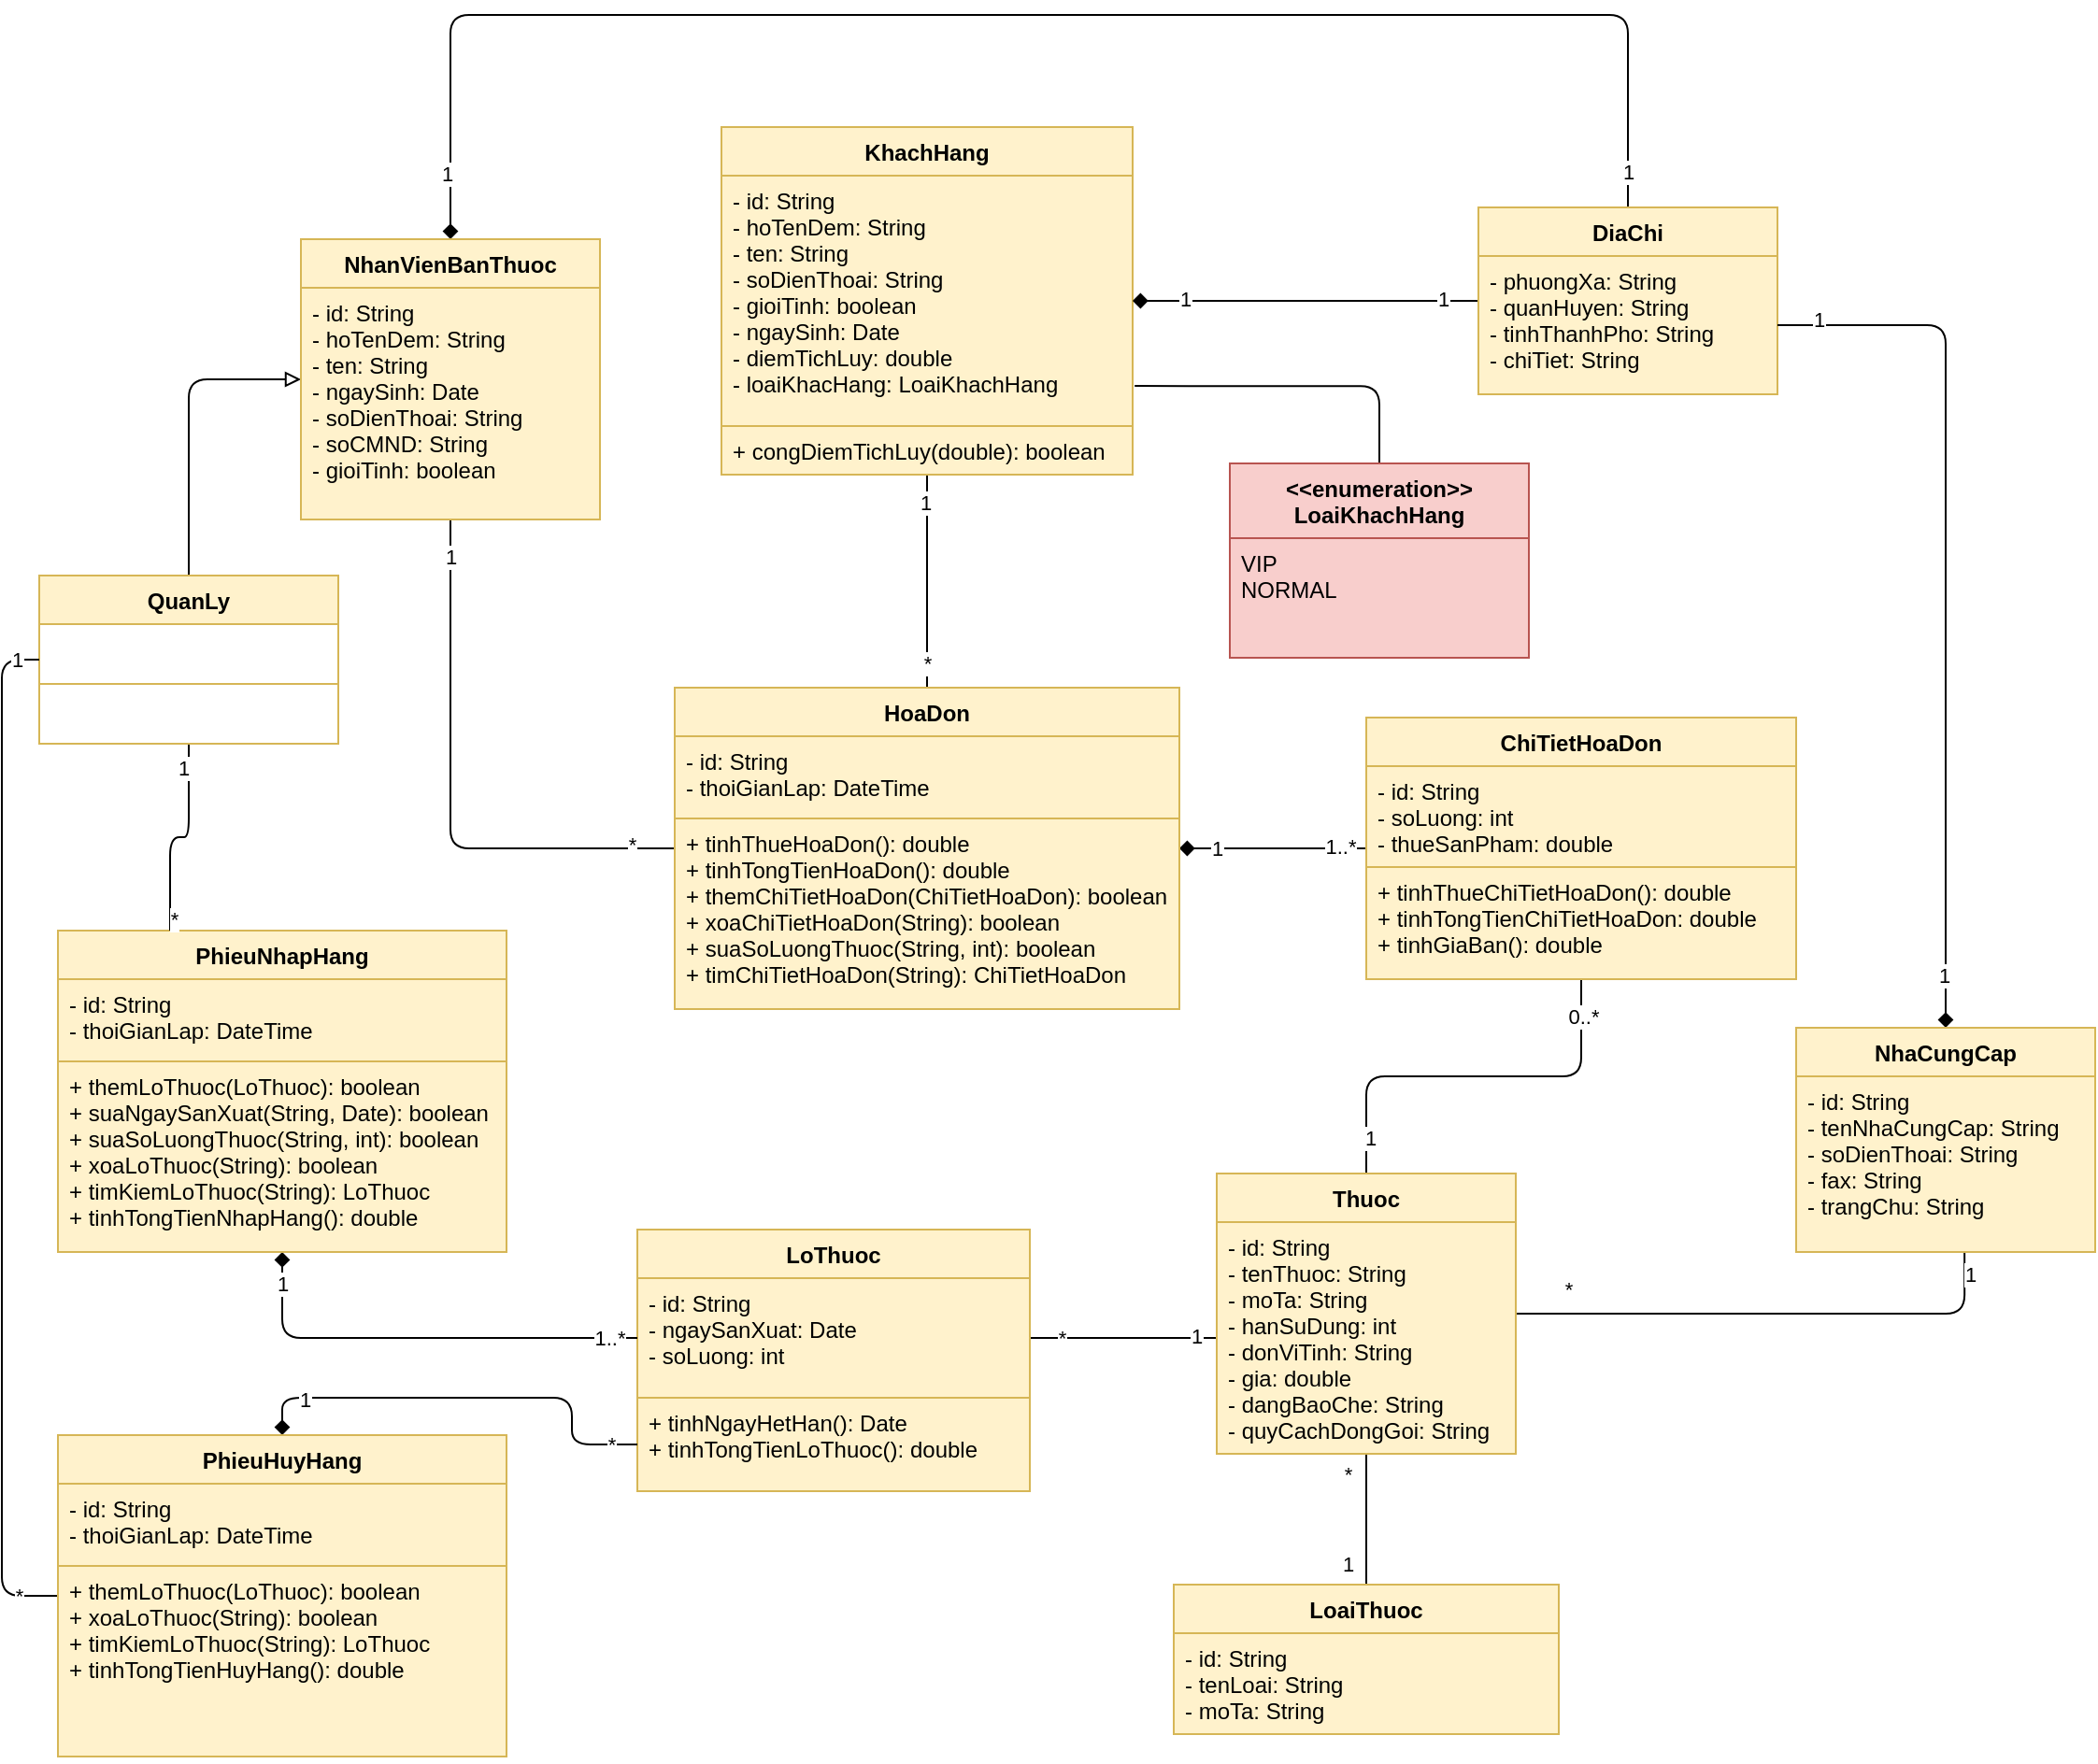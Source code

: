 <mxfile version="13.7.9" type="github">
  <diagram id="xbHlsaspy-tRRXHcZnnt" name="Page-1">
    <mxGraphModel dx="2370" dy="1185" grid="1" gridSize="10" guides="1" tooltips="1" connect="1" arrows="1" fold="1" page="1" pageScale="1" pageWidth="827" pageHeight="1169" math="0" shadow="0">
      <root>
        <mxCell id="0" />
        <mxCell id="1" parent="0" />
        <mxCell id="uFQ6r2l2X1fp7kDDctbu-47" style="edgeStyle=orthogonalEdgeStyle;rounded=1;orthogonalLoop=1;jettySize=auto;html=1;exitX=0.5;exitY=0;exitDx=0;exitDy=0;entryX=0.5;entryY=1;entryDx=0;entryDy=0;endArrow=none;endFill=0;" parent="1" source="uFQ6r2l2X1fp7kDDctbu-43" target="uFQ6r2l2X1fp7kDDctbu-35" edge="1">
          <mxGeometry relative="1" as="geometry" />
        </mxCell>
        <mxCell id="uFQ6r2l2X1fp7kDDctbu-48" value="*" style="edgeLabel;html=1;align=center;verticalAlign=middle;resizable=0;points=[];" parent="uFQ6r2l2X1fp7kDDctbu-47" vertex="1" connectable="0">
          <mxGeometry x="0.767" relative="1" as="geometry">
            <mxPoint x="-10" y="3" as="offset" />
          </mxGeometry>
        </mxCell>
        <mxCell id="uFQ6r2l2X1fp7kDDctbu-49" value="1" style="edgeLabel;html=1;align=center;verticalAlign=middle;resizable=0;points=[];" parent="uFQ6r2l2X1fp7kDDctbu-47" vertex="1" connectable="0">
          <mxGeometry x="-0.678" y="1" relative="1" as="geometry">
            <mxPoint x="-9" as="offset" />
          </mxGeometry>
        </mxCell>
        <mxCell id="uFQ6r2l2X1fp7kDDctbu-54" style="edgeStyle=orthogonalEdgeStyle;rounded=1;orthogonalLoop=1;jettySize=auto;html=1;entryX=1;entryY=0.5;entryDx=0;entryDy=0;endArrow=none;endFill=0;exitX=0.563;exitY=0.998;exitDx=0;exitDy=0;exitPerimeter=0;" parent="1" source="uFQ6r2l2X1fp7kDDctbu-51" target="uFQ6r2l2X1fp7kDDctbu-35" edge="1">
          <mxGeometry relative="1" as="geometry">
            <mxPoint x="640" y="727" as="sourcePoint" />
          </mxGeometry>
        </mxCell>
        <mxCell id="uFQ6r2l2X1fp7kDDctbu-55" value="*" style="edgeLabel;html=1;align=center;verticalAlign=middle;resizable=0;points=[];" parent="uFQ6r2l2X1fp7kDDctbu-54" vertex="1" connectable="0">
          <mxGeometry x="0.795" relative="1" as="geometry">
            <mxPoint y="-13.12" as="offset" />
          </mxGeometry>
        </mxCell>
        <mxCell id="uFQ6r2l2X1fp7kDDctbu-56" value="1" style="edgeLabel;html=1;align=center;verticalAlign=middle;resizable=0;points=[];" parent="uFQ6r2l2X1fp7kDDctbu-54" vertex="1" connectable="0">
          <mxGeometry x="-0.862" relative="1" as="geometry">
            <mxPoint x="2.5" y="-7.15" as="offset" />
          </mxGeometry>
        </mxCell>
        <mxCell id="uFQ6r2l2X1fp7kDDctbu-72" style="edgeStyle=orthogonalEdgeStyle;rounded=1;orthogonalLoop=1;jettySize=auto;html=1;exitX=1;exitY=0.5;exitDx=0;exitDy=0;endArrow=none;endFill=0;entryX=0;entryY=0.5;entryDx=0;entryDy=0;" parent="1" source="uFQ6r2l2X1fp7kDDctbu-66" target="uFQ6r2l2X1fp7kDDctbu-36" edge="1">
          <mxGeometry relative="1" as="geometry">
            <mxPoint x="630" y="790" as="targetPoint" />
          </mxGeometry>
        </mxCell>
        <mxCell id="uFQ6r2l2X1fp7kDDctbu-73" value="1" style="edgeLabel;html=1;align=center;verticalAlign=middle;resizable=0;points=[];" parent="uFQ6r2l2X1fp7kDDctbu-72" vertex="1" connectable="0">
          <mxGeometry x="0.771" y="1" relative="1" as="geometry">
            <mxPoint as="offset" />
          </mxGeometry>
        </mxCell>
        <mxCell id="uFQ6r2l2X1fp7kDDctbu-74" value="*" style="edgeLabel;html=1;align=center;verticalAlign=middle;resizable=0;points=[];" parent="uFQ6r2l2X1fp7kDDctbu-72" vertex="1" connectable="0">
          <mxGeometry x="-0.669" relative="1" as="geometry">
            <mxPoint as="offset" />
          </mxGeometry>
        </mxCell>
        <mxCell id="uFQ6r2l2X1fp7kDDctbu-105" style="edgeStyle=orthogonalEdgeStyle;rounded=1;orthogonalLoop=1;jettySize=auto;html=1;exitX=0.5;exitY=1;exitDx=0;exitDy=0;entryX=0;entryY=0.5;entryDx=0;entryDy=0;endArrow=none;endFill=0;" parent="1" source="uFQ6r2l2X1fp7kDDctbu-1" target="uFQ6r2l2X1fp7kDDctbu-75" edge="1">
          <mxGeometry relative="1" as="geometry" />
        </mxCell>
        <mxCell id="uFQ6r2l2X1fp7kDDctbu-106" value="1" style="edgeLabel;html=1;align=center;verticalAlign=middle;resizable=0;points=[];" parent="uFQ6r2l2X1fp7kDDctbu-105" vertex="1" connectable="0">
          <mxGeometry x="-0.869" relative="1" as="geometry">
            <mxPoint as="offset" />
          </mxGeometry>
        </mxCell>
        <mxCell id="uFQ6r2l2X1fp7kDDctbu-107" value="*" style="edgeLabel;html=1;align=center;verticalAlign=middle;resizable=0;points=[];" parent="uFQ6r2l2X1fp7kDDctbu-105" vertex="1" connectable="0">
          <mxGeometry x="0.841" y="2" relative="1" as="geometry">
            <mxPoint as="offset" />
          </mxGeometry>
        </mxCell>
        <mxCell id="Kib4g__WSlIBuVMHNUDg-2" style="edgeStyle=orthogonalEdgeStyle;rounded=1;orthogonalLoop=1;jettySize=auto;html=1;exitX=0.5;exitY=0;exitDx=0;exitDy=0;entryX=0.5;entryY=0;entryDx=0;entryDy=0;endArrow=none;endFill=0;startArrow=diamond;startFill=1;" edge="1" parent="1" source="uFQ6r2l2X1fp7kDDctbu-1" target="uFQ6r2l2X1fp7kDDctbu-61">
          <mxGeometry relative="1" as="geometry">
            <Array as="points">
              <mxPoint x="250" y="60" />
              <mxPoint x="880" y="60" />
            </Array>
          </mxGeometry>
        </mxCell>
        <mxCell id="Kib4g__WSlIBuVMHNUDg-5" value="1" style="edgeLabel;html=1;align=center;verticalAlign=middle;resizable=0;points=[];" vertex="1" connectable="0" parent="Kib4g__WSlIBuVMHNUDg-2">
          <mxGeometry x="-0.917" y="2" relative="1" as="geometry">
            <mxPoint as="offset" />
          </mxGeometry>
        </mxCell>
        <mxCell id="Kib4g__WSlIBuVMHNUDg-6" value="1" style="edgeLabel;html=1;align=center;verticalAlign=middle;resizable=0;points=[];" vertex="1" connectable="0" parent="Kib4g__WSlIBuVMHNUDg-2">
          <mxGeometry x="0.954" relative="1" as="geometry">
            <mxPoint as="offset" />
          </mxGeometry>
        </mxCell>
        <mxCell id="Kib4g__WSlIBuVMHNUDg-23" style="edgeStyle=orthogonalEdgeStyle;rounded=1;orthogonalLoop=1;jettySize=auto;html=1;exitX=0;exitY=0.5;exitDx=0;exitDy=0;entryX=0.5;entryY=0;entryDx=0;entryDy=0;startArrow=block;startFill=0;endArrow=none;endFill=0;" edge="1" parent="1" source="uFQ6r2l2X1fp7kDDctbu-1" target="Kib4g__WSlIBuVMHNUDg-18">
          <mxGeometry relative="1" as="geometry" />
        </mxCell>
        <mxCell id="uFQ6r2l2X1fp7kDDctbu-1" value="NhanVienBanThuoc" style="swimlane;fontStyle=1;align=center;verticalAlign=top;childLayout=stackLayout;horizontal=1;startSize=26;horizontalStack=0;resizeParent=1;resizeParentMax=0;resizeLast=0;collapsible=1;marginBottom=0;fillColor=#fff2cc;strokeColor=#d6b656;" parent="1" vertex="1">
          <mxGeometry x="170" y="180" width="160" height="150" as="geometry" />
        </mxCell>
        <mxCell id="uFQ6r2l2X1fp7kDDctbu-2" value="- id: String&#xa;- hoTenDem: String&#xa;- ten: String&#xa;- ngaySinh: Date&#xa;- soDienThoai: String&#xa;- soCMND: String&#xa;- gioiTinh: boolean" style="text;strokeColor=#d6b656;fillColor=#fff2cc;align=left;verticalAlign=top;spacingLeft=4;spacingRight=4;overflow=hidden;rotatable=0;points=[[0,0.5],[1,0.5]];portConstraint=eastwest;" parent="uFQ6r2l2X1fp7kDDctbu-1" vertex="1">
          <mxGeometry y="26" width="160" height="124" as="geometry" />
        </mxCell>
        <mxCell id="uFQ6r2l2X1fp7kDDctbu-104" style="edgeStyle=orthogonalEdgeStyle;rounded=1;orthogonalLoop=1;jettySize=auto;html=1;exitX=0.5;exitY=1;exitDx=0;exitDy=0;endArrow=none;endFill=0;" parent="1" source="uFQ6r2l2X1fp7kDDctbu-92" target="uFQ6r2l2X1fp7kDDctbu-75" edge="1">
          <mxGeometry relative="1" as="geometry" />
        </mxCell>
        <mxCell id="uFQ6r2l2X1fp7kDDctbu-108" value="1" style="edgeLabel;html=1;align=center;verticalAlign=middle;resizable=0;points=[];" parent="uFQ6r2l2X1fp7kDDctbu-104" vertex="1" connectable="0">
          <mxGeometry x="-0.747" y="-1" relative="1" as="geometry">
            <mxPoint as="offset" />
          </mxGeometry>
        </mxCell>
        <mxCell id="uFQ6r2l2X1fp7kDDctbu-109" value="*" style="edgeLabel;html=1;align=center;verticalAlign=middle;resizable=0;points=[];" parent="uFQ6r2l2X1fp7kDDctbu-104" vertex="1" connectable="0">
          <mxGeometry x="0.765" relative="1" as="geometry">
            <mxPoint as="offset" />
          </mxGeometry>
        </mxCell>
        <mxCell id="uFQ6r2l2X1fp7kDDctbu-92" value="KhachHang" style="swimlane;fontStyle=1;align=center;verticalAlign=top;childLayout=stackLayout;horizontal=1;startSize=26;horizontalStack=0;resizeParent=1;resizeParentMax=0;resizeLast=0;collapsible=1;marginBottom=0;fillColor=#fff2cc;strokeColor=#d6b656;" parent="1" vertex="1">
          <mxGeometry x="395" y="120" width="220" height="186" as="geometry" />
        </mxCell>
        <mxCell id="uFQ6r2l2X1fp7kDDctbu-93" value="- id: String&#xa;- hoTenDem: String&#xa;- ten: String&#xa;- soDienThoai: String&#xa;- gioiTinh: boolean&#xa;- ngaySinh: Date&#xa;- diemTichLuy: double&#xa;- loaiKhacHang: LoaiKhachHang" style="text;strokeColor=#d6b656;fillColor=#fff2cc;align=left;verticalAlign=top;spacingLeft=4;spacingRight=4;overflow=hidden;rotatable=0;points=[[0,0.5],[1,0.5]];portConstraint=eastwest;" parent="uFQ6r2l2X1fp7kDDctbu-92" vertex="1">
          <mxGeometry y="26" width="220" height="134" as="geometry" />
        </mxCell>
        <mxCell id="uFQ6r2l2X1fp7kDDctbu-95" value="+ congDiemTichLuy(double): boolean" style="text;strokeColor=#d6b656;fillColor=#fff2cc;align=left;verticalAlign=top;spacingLeft=4;spacingRight=4;overflow=hidden;rotatable=0;points=[[0,0.5],[1,0.5]];portConstraint=eastwest;" parent="uFQ6r2l2X1fp7kDDctbu-92" vertex="1">
          <mxGeometry y="160" width="220" height="26" as="geometry" />
        </mxCell>
        <mxCell id="Kib4g__WSlIBuVMHNUDg-1" style="edgeStyle=orthogonalEdgeStyle;rounded=1;orthogonalLoop=1;jettySize=auto;html=1;exitX=0;exitY=0.5;exitDx=0;exitDy=0;entryX=1;entryY=0.5;entryDx=0;entryDy=0;endArrow=diamond;endFill=1;startArrow=none;startFill=0;" edge="1" parent="1" source="uFQ6r2l2X1fp7kDDctbu-61" target="uFQ6r2l2X1fp7kDDctbu-93">
          <mxGeometry relative="1" as="geometry" />
        </mxCell>
        <mxCell id="Kib4g__WSlIBuVMHNUDg-7" value="1" style="edgeLabel;html=1;align=center;verticalAlign=middle;resizable=0;points=[];" vertex="1" connectable="0" parent="Kib4g__WSlIBuVMHNUDg-1">
          <mxGeometry x="0.703" y="-1" relative="1" as="geometry">
            <mxPoint as="offset" />
          </mxGeometry>
        </mxCell>
        <mxCell id="Kib4g__WSlIBuVMHNUDg-8" value="1" style="edgeLabel;html=1;align=center;verticalAlign=middle;resizable=0;points=[];" vertex="1" connectable="0" parent="Kib4g__WSlIBuVMHNUDg-1">
          <mxGeometry x="-0.795" y="-1" relative="1" as="geometry">
            <mxPoint as="offset" />
          </mxGeometry>
        </mxCell>
        <mxCell id="uFQ6r2l2X1fp7kDDctbu-61" value="DiaChi" style="swimlane;fontStyle=1;align=center;verticalAlign=top;childLayout=stackLayout;horizontal=1;startSize=26;horizontalStack=0;resizeParent=1;resizeParentMax=0;resizeLast=0;collapsible=1;marginBottom=0;fillColor=#fff2cc;strokeColor=#d6b656;" parent="1" vertex="1">
          <mxGeometry x="800" y="163" width="160" height="100" as="geometry" />
        </mxCell>
        <mxCell id="uFQ6r2l2X1fp7kDDctbu-62" value="- phuongXa: String&#xa;- quanHuyen: String&#xa;- tinhThanhPho: String&#xa;- chiTiet: String" style="text;strokeColor=#d6b656;fillColor=#fff2cc;align=left;verticalAlign=top;spacingLeft=4;spacingRight=4;overflow=hidden;rotatable=0;points=[[0,0.5],[1,0.5]];portConstraint=eastwest;" parent="uFQ6r2l2X1fp7kDDctbu-61" vertex="1">
          <mxGeometry y="26" width="160" height="74" as="geometry" />
        </mxCell>
        <mxCell id="uFQ6r2l2X1fp7kDDctbu-83" style="edgeStyle=orthogonalEdgeStyle;rounded=1;orthogonalLoop=1;jettySize=auto;html=1;exitX=0;exitY=0.5;exitDx=0;exitDy=0;endArrow=diamond;endFill=1;" parent="1" source="uFQ6r2l2X1fp7kDDctbu-79" target="uFQ6r2l2X1fp7kDDctbu-75" edge="1">
          <mxGeometry relative="1" as="geometry" />
        </mxCell>
        <mxCell id="uFQ6r2l2X1fp7kDDctbu-84" value="1" style="edgeLabel;html=1;align=center;verticalAlign=middle;resizable=0;points=[];" parent="uFQ6r2l2X1fp7kDDctbu-83" vertex="1" connectable="0">
          <mxGeometry x="0.61" relative="1" as="geometry">
            <mxPoint as="offset" />
          </mxGeometry>
        </mxCell>
        <mxCell id="uFQ6r2l2X1fp7kDDctbu-85" value="1..*" style="edgeLabel;html=1;align=center;verticalAlign=middle;resizable=0;points=[];" parent="uFQ6r2l2X1fp7kDDctbu-83" vertex="1" connectable="0">
          <mxGeometry x="-0.718" y="-1" relative="1" as="geometry">
            <mxPoint as="offset" />
          </mxGeometry>
        </mxCell>
        <mxCell id="uFQ6r2l2X1fp7kDDctbu-75" value="HoaDon" style="swimlane;fontStyle=1;align=center;verticalAlign=top;childLayout=stackLayout;horizontal=1;startSize=26;horizontalStack=0;resizeParent=1;resizeParentMax=0;resizeLast=0;collapsible=1;marginBottom=0;fillColor=#fff2cc;strokeColor=#d6b656;" parent="1" vertex="1">
          <mxGeometry x="370" y="420" width="270" height="172" as="geometry" />
        </mxCell>
        <mxCell id="uFQ6r2l2X1fp7kDDctbu-76" value="- id: String&#xa;- thoiGianLap: DateTime" style="text;strokeColor=#d6b656;fillColor=#fff2cc;align=left;verticalAlign=top;spacingLeft=4;spacingRight=4;overflow=hidden;rotatable=0;points=[[0,0.5],[1,0.5]];portConstraint=eastwest;" parent="uFQ6r2l2X1fp7kDDctbu-75" vertex="1">
          <mxGeometry y="26" width="270" height="44" as="geometry" />
        </mxCell>
        <mxCell id="uFQ6r2l2X1fp7kDDctbu-78" value="+ tinhThueHoaDon(): double&#xa;+ tinhTongTienHoaDon(): double&#xa;+ themChiTietHoaDon(ChiTietHoaDon): boolean&#xa;+ xoaChiTietHoaDon(String): boolean&#xa;+ suaSoLuongThuoc(String, int): boolean&#xa;+ timChiTietHoaDon(String): ChiTietHoaDon" style="text;strokeColor=#d6b656;fillColor=#fff2cc;align=left;verticalAlign=top;spacingLeft=4;spacingRight=4;overflow=hidden;rotatable=0;points=[[0,0.5],[1,0.5]];portConstraint=eastwest;" parent="uFQ6r2l2X1fp7kDDctbu-75" vertex="1">
          <mxGeometry y="70" width="270" height="102" as="geometry" />
        </mxCell>
        <mxCell id="uFQ6r2l2X1fp7kDDctbu-89" style="edgeStyle=orthogonalEdgeStyle;rounded=1;orthogonalLoop=1;jettySize=auto;html=1;exitX=0.5;exitY=1;exitDx=0;exitDy=0;entryX=0.5;entryY=0;entryDx=0;entryDy=0;endArrow=none;endFill=0;" parent="1" source="uFQ6r2l2X1fp7kDDctbu-79" target="uFQ6r2l2X1fp7kDDctbu-35" edge="1">
          <mxGeometry relative="1" as="geometry" />
        </mxCell>
        <mxCell id="uFQ6r2l2X1fp7kDDctbu-90" value="0..*" style="edgeLabel;html=1;align=center;verticalAlign=middle;resizable=0;points=[];" parent="uFQ6r2l2X1fp7kDDctbu-89" vertex="1" connectable="0">
          <mxGeometry x="-0.821" y="1" relative="1" as="geometry">
            <mxPoint as="offset" />
          </mxGeometry>
        </mxCell>
        <mxCell id="uFQ6r2l2X1fp7kDDctbu-91" value="1" style="edgeLabel;html=1;align=center;verticalAlign=middle;resizable=0;points=[];" parent="uFQ6r2l2X1fp7kDDctbu-89" vertex="1" connectable="0">
          <mxGeometry x="0.821" y="2" relative="1" as="geometry">
            <mxPoint as="offset" />
          </mxGeometry>
        </mxCell>
        <mxCell id="Kib4g__WSlIBuVMHNUDg-3" style="edgeStyle=orthogonalEdgeStyle;rounded=1;orthogonalLoop=1;jettySize=auto;html=1;exitX=1;exitY=0.5;exitDx=0;exitDy=0;entryX=0.5;entryY=0;entryDx=0;entryDy=0;endArrow=diamond;endFill=1;startArrow=none;startFill=0;" edge="1" parent="1" source="uFQ6r2l2X1fp7kDDctbu-62" target="uFQ6r2l2X1fp7kDDctbu-50">
          <mxGeometry relative="1" as="geometry" />
        </mxCell>
        <mxCell id="Kib4g__WSlIBuVMHNUDg-9" value="1" style="edgeLabel;html=1;align=center;verticalAlign=middle;resizable=0;points=[];" vertex="1" connectable="0" parent="Kib4g__WSlIBuVMHNUDg-3">
          <mxGeometry x="-0.907" y="3" relative="1" as="geometry">
            <mxPoint as="offset" />
          </mxGeometry>
        </mxCell>
        <mxCell id="Kib4g__WSlIBuVMHNUDg-10" value="1" style="edgeLabel;html=1;align=center;verticalAlign=middle;resizable=0;points=[];" vertex="1" connectable="0" parent="Kib4g__WSlIBuVMHNUDg-3">
          <mxGeometry x="0.878" y="-1" relative="1" as="geometry">
            <mxPoint as="offset" />
          </mxGeometry>
        </mxCell>
        <mxCell id="Kib4g__WSlIBuVMHNUDg-4" style="edgeStyle=orthogonalEdgeStyle;rounded=1;orthogonalLoop=1;jettySize=auto;html=1;exitX=0.5;exitY=0;exitDx=0;exitDy=0;entryX=1.005;entryY=0.84;entryDx=0;entryDy=0;entryPerimeter=0;endArrow=none;endFill=0;" edge="1" parent="1" source="uFQ6r2l2X1fp7kDDctbu-100" target="uFQ6r2l2X1fp7kDDctbu-93">
          <mxGeometry relative="1" as="geometry" />
        </mxCell>
        <mxCell id="uFQ6r2l2X1fp7kDDctbu-100" value="&lt;&lt;enumeration&gt;&gt;&#xa;LoaiKhachHang" style="swimlane;fontStyle=1;align=center;verticalAlign=top;childLayout=stackLayout;horizontal=1;startSize=40;horizontalStack=0;resizeParent=1;resizeParentMax=0;resizeLast=0;collapsible=1;marginBottom=0;fillColor=#f8cecc;strokeColor=#b85450;" parent="1" vertex="1">
          <mxGeometry x="667" y="300" width="160" height="104" as="geometry" />
        </mxCell>
        <mxCell id="uFQ6r2l2X1fp7kDDctbu-101" value="VIP&#xa;NORMAL" style="text;strokeColor=#b85450;fillColor=#f8cecc;align=left;verticalAlign=top;spacingLeft=4;spacingRight=4;overflow=hidden;rotatable=0;points=[[0,0.5],[1,0.5]];portConstraint=eastwest;" parent="uFQ6r2l2X1fp7kDDctbu-100" vertex="1">
          <mxGeometry y="40" width="160" height="64" as="geometry" />
        </mxCell>
        <mxCell id="uFQ6r2l2X1fp7kDDctbu-65" value="LoThuoc" style="swimlane;fontStyle=1;align=center;verticalAlign=top;childLayout=stackLayout;horizontal=1;startSize=26;horizontalStack=0;resizeParent=1;resizeParentMax=0;resizeLast=0;collapsible=1;marginBottom=0;fillColor=#fff2cc;strokeColor=#d6b656;" parent="1" vertex="1">
          <mxGeometry x="350" y="710" width="210" height="140" as="geometry" />
        </mxCell>
        <mxCell id="uFQ6r2l2X1fp7kDDctbu-66" value="- id: String&#xa;- ngaySanXuat: Date&#xa;- soLuong: int" style="text;strokeColor=#d6b656;fillColor=#fff2cc;align=left;verticalAlign=top;spacingLeft=4;spacingRight=4;overflow=hidden;rotatable=0;points=[[0,0.5],[1,0.5]];portConstraint=eastwest;" parent="uFQ6r2l2X1fp7kDDctbu-65" vertex="1">
          <mxGeometry y="26" width="210" height="64" as="geometry" />
        </mxCell>
        <mxCell id="uFQ6r2l2X1fp7kDDctbu-68" value="+ tinhNgayHetHan(): Date&#xa;+ tinhTongTienLoThuoc(): double" style="text;strokeColor=#d6b656;fillColor=#fff2cc;align=left;verticalAlign=top;spacingLeft=4;spacingRight=4;overflow=hidden;rotatable=0;points=[[0,0.5],[1,0.5]];portConstraint=eastwest;" parent="uFQ6r2l2X1fp7kDDctbu-65" vertex="1">
          <mxGeometry y="90" width="210" height="50" as="geometry" />
        </mxCell>
        <mxCell id="Kib4g__WSlIBuVMHNUDg-15" style="edgeStyle=orthogonalEdgeStyle;rounded=1;orthogonalLoop=1;jettySize=auto;html=1;exitX=0.5;exitY=1;exitDx=0;exitDy=0;entryX=0;entryY=0.5;entryDx=0;entryDy=0;startArrow=diamond;startFill=1;endArrow=none;endFill=0;" edge="1" parent="1" source="Kib4g__WSlIBuVMHNUDg-11" target="uFQ6r2l2X1fp7kDDctbu-66">
          <mxGeometry relative="1" as="geometry" />
        </mxCell>
        <mxCell id="Kib4g__WSlIBuVMHNUDg-16" value="1" style="edgeLabel;html=1;align=center;verticalAlign=middle;resizable=0;points=[];" vertex="1" connectable="0" parent="Kib4g__WSlIBuVMHNUDg-15">
          <mxGeometry x="-0.86" relative="1" as="geometry">
            <mxPoint as="offset" />
          </mxGeometry>
        </mxCell>
        <mxCell id="Kib4g__WSlIBuVMHNUDg-17" value="1..*" style="edgeLabel;html=1;align=center;verticalAlign=middle;resizable=0;points=[];" vertex="1" connectable="0" parent="Kib4g__WSlIBuVMHNUDg-15">
          <mxGeometry x="0.874" relative="1" as="geometry">
            <mxPoint as="offset" />
          </mxGeometry>
        </mxCell>
        <mxCell id="Kib4g__WSlIBuVMHNUDg-11" value="PhieuNhapHang" style="swimlane;fontStyle=1;align=center;verticalAlign=top;childLayout=stackLayout;horizontal=1;startSize=26;horizontalStack=0;resizeParent=1;resizeParentMax=0;resizeLast=0;collapsible=1;marginBottom=0;fillColor=#fff2cc;strokeColor=#d6b656;" vertex="1" parent="1">
          <mxGeometry x="40" y="550" width="240" height="172" as="geometry" />
        </mxCell>
        <mxCell id="Kib4g__WSlIBuVMHNUDg-12" value="- id: String&#xa;- thoiGianLap: DateTime " style="text;strokeColor=#d6b656;fillColor=#fff2cc;align=left;verticalAlign=top;spacingLeft=4;spacingRight=4;overflow=hidden;rotatable=0;points=[[0,0.5],[1,0.5]];portConstraint=eastwest;" vertex="1" parent="Kib4g__WSlIBuVMHNUDg-11">
          <mxGeometry y="26" width="240" height="44" as="geometry" />
        </mxCell>
        <mxCell id="Kib4g__WSlIBuVMHNUDg-14" value="+ themLoThuoc(LoThuoc): boolean&#xa;+ suaNgaySanXuat(String, Date): boolean&#xa;+ suaSoLuongThuoc(String, int): boolean&#xa;+ xoaLoThuoc(String): boolean&#xa;+ timKiemLoThuoc(String): LoThuoc&#xa;+ tinhTongTienNhapHang(): double" style="text;strokeColor=#d6b656;fillColor=#fff2cc;align=left;verticalAlign=top;spacingLeft=4;spacingRight=4;overflow=hidden;rotatable=0;points=[[0,0.5],[1,0.5]];portConstraint=eastwest;" vertex="1" parent="Kib4g__WSlIBuVMHNUDg-11">
          <mxGeometry y="70" width="240" height="102" as="geometry" />
        </mxCell>
        <mxCell id="Kib4g__WSlIBuVMHNUDg-22" style="edgeStyle=orthogonalEdgeStyle;rounded=1;orthogonalLoop=1;jettySize=auto;html=1;exitX=0.25;exitY=0;exitDx=0;exitDy=0;entryX=0.5;entryY=1;entryDx=0;entryDy=0;startArrow=none;startFill=0;endArrow=none;endFill=0;" edge="1" parent="1" source="Kib4g__WSlIBuVMHNUDg-11" target="Kib4g__WSlIBuVMHNUDg-18">
          <mxGeometry relative="1" as="geometry" />
        </mxCell>
        <mxCell id="Kib4g__WSlIBuVMHNUDg-24" value="1" style="edgeLabel;html=1;align=center;verticalAlign=middle;resizable=0;points=[];" vertex="1" connectable="0" parent="Kib4g__WSlIBuVMHNUDg-22">
          <mxGeometry x="0.766" y="3" relative="1" as="geometry">
            <mxPoint as="offset" />
          </mxGeometry>
        </mxCell>
        <mxCell id="Kib4g__WSlIBuVMHNUDg-25" value="*" style="edgeLabel;html=1;align=center;verticalAlign=middle;resizable=0;points=[];" vertex="1" connectable="0" parent="Kib4g__WSlIBuVMHNUDg-22">
          <mxGeometry x="-0.881" y="-2" relative="1" as="geometry">
            <mxPoint as="offset" />
          </mxGeometry>
        </mxCell>
        <mxCell id="Kib4g__WSlIBuVMHNUDg-18" value="QuanLy" style="swimlane;fontStyle=1;align=center;verticalAlign=top;childLayout=stackLayout;horizontal=1;startSize=26;horizontalStack=0;resizeParent=1;resizeParentMax=0;resizeLast=0;collapsible=1;marginBottom=0;fillColor=#fff2cc;strokeColor=#d6b656;" vertex="1" parent="1">
          <mxGeometry x="30" y="360" width="160" height="90" as="geometry" />
        </mxCell>
        <mxCell id="Kib4g__WSlIBuVMHNUDg-20" value="" style="line;strokeWidth=1;fillColor=#fff2cc;align=left;verticalAlign=middle;spacingTop=-1;spacingLeft=3;spacingRight=3;rotatable=0;labelPosition=right;points=[];portConstraint=eastwest;strokeColor=#d6b656;" vertex="1" parent="Kib4g__WSlIBuVMHNUDg-18">
          <mxGeometry y="26" width="160" height="64" as="geometry" />
        </mxCell>
        <mxCell id="Kib4g__WSlIBuVMHNUDg-31" style="edgeStyle=orthogonalEdgeStyle;rounded=1;orthogonalLoop=1;jettySize=auto;html=1;exitX=0.5;exitY=0;exitDx=0;exitDy=0;entryX=0;entryY=0.5;entryDx=0;entryDy=0;startArrow=diamond;startFill=1;endArrow=none;endFill=0;" edge="1" parent="1" source="Kib4g__WSlIBuVMHNUDg-28" target="uFQ6r2l2X1fp7kDDctbu-68">
          <mxGeometry relative="1" as="geometry" />
        </mxCell>
        <mxCell id="Kib4g__WSlIBuVMHNUDg-32" value="1" style="edgeLabel;html=1;align=center;verticalAlign=middle;resizable=0;points=[];" vertex="1" connectable="0" parent="Kib4g__WSlIBuVMHNUDg-31">
          <mxGeometry x="-0.838" y="-12" relative="1" as="geometry">
            <mxPoint as="offset" />
          </mxGeometry>
        </mxCell>
        <mxCell id="Kib4g__WSlIBuVMHNUDg-33" value="*" style="edgeLabel;html=1;align=center;verticalAlign=middle;resizable=0;points=[];" vertex="1" connectable="0" parent="Kib4g__WSlIBuVMHNUDg-31">
          <mxGeometry x="0.881" relative="1" as="geometry">
            <mxPoint as="offset" />
          </mxGeometry>
        </mxCell>
        <mxCell id="Kib4g__WSlIBuVMHNUDg-34" style="edgeStyle=orthogonalEdgeStyle;rounded=1;orthogonalLoop=1;jettySize=auto;html=1;exitX=0;exitY=0.5;exitDx=0;exitDy=0;entryX=0;entryY=0.5;entryDx=0;entryDy=0;startArrow=none;startFill=0;endArrow=none;endFill=0;" edge="1" parent="1" source="Kib4g__WSlIBuVMHNUDg-28" target="Kib4g__WSlIBuVMHNUDg-18">
          <mxGeometry relative="1" as="geometry" />
        </mxCell>
        <mxCell id="Kib4g__WSlIBuVMHNUDg-35" value="*" style="edgeLabel;html=1;align=center;verticalAlign=middle;resizable=0;points=[];" vertex="1" connectable="0" parent="Kib4g__WSlIBuVMHNUDg-34">
          <mxGeometry x="-0.924" relative="1" as="geometry">
            <mxPoint as="offset" />
          </mxGeometry>
        </mxCell>
        <mxCell id="Kib4g__WSlIBuVMHNUDg-36" value="1" style="edgeLabel;html=1;align=center;verticalAlign=middle;resizable=0;points=[];" vertex="1" connectable="0" parent="Kib4g__WSlIBuVMHNUDg-34">
          <mxGeometry x="0.956" relative="1" as="geometry">
            <mxPoint as="offset" />
          </mxGeometry>
        </mxCell>
        <mxCell id="Kib4g__WSlIBuVMHNUDg-28" value="PhieuHuyHang" style="swimlane;fontStyle=1;align=center;verticalAlign=top;childLayout=stackLayout;horizontal=1;startSize=26;horizontalStack=0;resizeParent=1;resizeParentMax=0;resizeLast=0;collapsible=1;marginBottom=0;fillColor=#fff2cc;strokeColor=#d6b656;" vertex="1" parent="1">
          <mxGeometry x="40" y="820" width="240" height="172" as="geometry" />
        </mxCell>
        <mxCell id="Kib4g__WSlIBuVMHNUDg-29" value="- id: String&#xa;- thoiGianLap: DateTime " style="text;strokeColor=#d6b656;fillColor=#fff2cc;align=left;verticalAlign=top;spacingLeft=4;spacingRight=4;overflow=hidden;rotatable=0;points=[[0,0.5],[1,0.5]];portConstraint=eastwest;" vertex="1" parent="Kib4g__WSlIBuVMHNUDg-28">
          <mxGeometry y="26" width="240" height="44" as="geometry" />
        </mxCell>
        <mxCell id="Kib4g__WSlIBuVMHNUDg-30" value="+ themLoThuoc(LoThuoc): boolean&#xa;+ xoaLoThuoc(String): boolean&#xa;+ timKiemLoThuoc(String): LoThuoc&#xa;+ tinhTongTienHuyHang(): double" style="text;strokeColor=#d6b656;fillColor=#fff2cc;align=left;verticalAlign=top;spacingLeft=4;spacingRight=4;overflow=hidden;rotatable=0;points=[[0,0.5],[1,0.5]];portConstraint=eastwest;" vertex="1" parent="Kib4g__WSlIBuVMHNUDg-28">
          <mxGeometry y="70" width="240" height="102" as="geometry" />
        </mxCell>
        <mxCell id="uFQ6r2l2X1fp7kDDctbu-50" value="NhaCungCap" style="swimlane;fontStyle=1;align=center;verticalAlign=top;childLayout=stackLayout;horizontal=1;startSize=26;horizontalStack=0;resizeParent=1;resizeParentMax=0;resizeLast=0;collapsible=1;marginBottom=0;fillColor=#fff2cc;strokeColor=#d6b656;" parent="1" vertex="1">
          <mxGeometry x="970" y="602" width="160" height="120" as="geometry" />
        </mxCell>
        <mxCell id="uFQ6r2l2X1fp7kDDctbu-51" value="- id: String&#xa;- tenNhaCungCap: String&#xa;- soDienThoai: String&#xa;- fax: String&#xa;- trangChu: String" style="text;strokeColor=#d6b656;fillColor=#fff2cc;align=left;verticalAlign=top;spacingLeft=4;spacingRight=4;overflow=hidden;rotatable=0;points=[[0,0.5],[1,0.5]];portConstraint=eastwest;" parent="uFQ6r2l2X1fp7kDDctbu-50" vertex="1">
          <mxGeometry y="26" width="160" height="94" as="geometry" />
        </mxCell>
        <mxCell id="uFQ6r2l2X1fp7kDDctbu-79" value="ChiTietHoaDon" style="swimlane;fontStyle=1;align=center;verticalAlign=top;childLayout=stackLayout;horizontal=1;startSize=26;horizontalStack=0;resizeParent=1;resizeParentMax=0;resizeLast=0;collapsible=1;marginBottom=0;fillColor=#fff2cc;strokeColor=#d6b656;" parent="1" vertex="1">
          <mxGeometry x="740" y="436" width="230" height="140" as="geometry" />
        </mxCell>
        <mxCell id="uFQ6r2l2X1fp7kDDctbu-80" value="- id: String&#xa;- soLuong: int&#xa;- thueSanPham: double" style="text;strokeColor=#d6b656;fillColor=#fff2cc;align=left;verticalAlign=top;spacingLeft=4;spacingRight=4;overflow=hidden;rotatable=0;points=[[0,0.5],[1,0.5]];portConstraint=eastwest;" parent="uFQ6r2l2X1fp7kDDctbu-79" vertex="1">
          <mxGeometry y="26" width="230" height="54" as="geometry" />
        </mxCell>
        <mxCell id="uFQ6r2l2X1fp7kDDctbu-82" value="+ tinhThueChiTietHoaDon(): double&#xa;+ tinhTongTienChiTietHoaDon: double&#xa;+ tinhGiaBan(): double" style="text;strokeColor=#d6b656;fillColor=#fff2cc;align=left;verticalAlign=top;spacingLeft=4;spacingRight=4;overflow=hidden;rotatable=0;points=[[0,0.5],[1,0.5]];portConstraint=eastwest;" parent="uFQ6r2l2X1fp7kDDctbu-79" vertex="1">
          <mxGeometry y="80" width="230" height="60" as="geometry" />
        </mxCell>
        <mxCell id="uFQ6r2l2X1fp7kDDctbu-35" value="Thuoc" style="swimlane;fontStyle=1;align=center;verticalAlign=top;childLayout=stackLayout;horizontal=1;startSize=26;horizontalStack=0;resizeParent=1;resizeParentMax=0;resizeLast=0;collapsible=1;marginBottom=0;fillColor=#fff2cc;strokeColor=#d6b656;" parent="1" vertex="1">
          <mxGeometry x="660" y="680" width="160" height="150" as="geometry" />
        </mxCell>
        <mxCell id="uFQ6r2l2X1fp7kDDctbu-36" value="- id: String&#xa;- tenThuoc: String&#xa;- moTa: String&#xa;- hanSuDung: int&#xa;- donViTinh: String&#xa;- gia: double&#xa;- dangBaoChe: String&#xa;- quyCachDongGoi: String" style="text;strokeColor=#d6b656;fillColor=#fff2cc;align=left;verticalAlign=top;spacingLeft=4;spacingRight=4;overflow=hidden;rotatable=0;points=[[0,0.5],[1,0.5]];portConstraint=eastwest;" parent="uFQ6r2l2X1fp7kDDctbu-35" vertex="1">
          <mxGeometry y="26" width="160" height="124" as="geometry" />
        </mxCell>
        <mxCell id="uFQ6r2l2X1fp7kDDctbu-43" value="LoaiThuoc" style="swimlane;fontStyle=1;align=center;verticalAlign=top;childLayout=stackLayout;horizontal=1;startSize=26;horizontalStack=0;resizeParent=1;resizeParentMax=0;resizeLast=0;collapsible=1;marginBottom=0;fillColor=#fff2cc;strokeColor=#d6b656;" parent="1" vertex="1">
          <mxGeometry x="637" y="900" width="206" height="80" as="geometry" />
        </mxCell>
        <mxCell id="uFQ6r2l2X1fp7kDDctbu-44" value="- id: String&#xa;- tenLoai: String&#xa;- moTa: String" style="text;strokeColor=#d6b656;fillColor=#fff2cc;align=left;verticalAlign=top;spacingLeft=4;spacingRight=4;overflow=hidden;rotatable=0;points=[[0,0.5],[1,0.5]];portConstraint=eastwest;" parent="uFQ6r2l2X1fp7kDDctbu-43" vertex="1">
          <mxGeometry y="26" width="206" height="54" as="geometry" />
        </mxCell>
      </root>
    </mxGraphModel>
  </diagram>
</mxfile>
